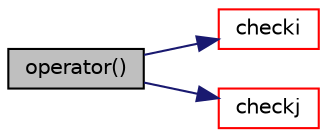 digraph "operator()"
{
  bgcolor="transparent";
  edge [fontname="Helvetica",fontsize="10",labelfontname="Helvetica",labelfontsize="10"];
  node [fontname="Helvetica",fontsize="10",shape=record];
  rankdir="LR";
  Node1 [label="operator()",height=0.2,width=0.4,color="black", fillcolor="grey75", style="filled", fontcolor="black"];
  Node1 -> Node2 [color="midnightblue",fontsize="10",style="solid",fontname="Helvetica"];
  Node2 [label="checki",height=0.2,width=0.4,color="red",URL="$a01469.html#af1e4d3f29bad4a56b9ad00da3ce89f8a",tooltip="Check index i is within valid range (0 ... m-1). "];
  Node1 -> Node3 [color="midnightblue",fontsize="10",style="solid",fontname="Helvetica"];
  Node3 [label="checkj",height=0.2,width=0.4,color="red",URL="$a01469.html#ad97cb2292b4a9edd0fbd7b1064c0c617",tooltip="Check index j is within valid range (0 ... n-1). "];
}
